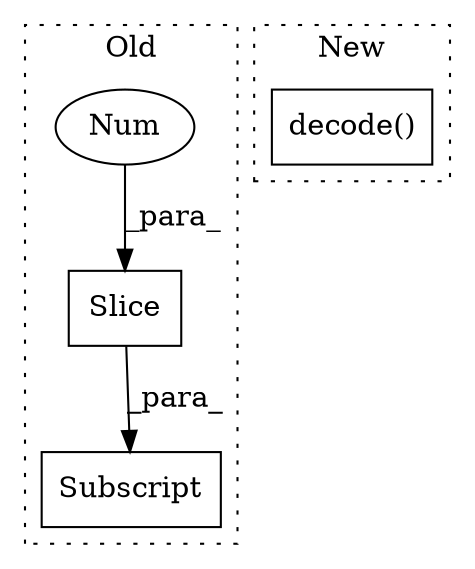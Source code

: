 digraph G {
subgraph cluster0 {
1 [label="Slice" a="80" s="8651" l="3" shape="box"];
3 [label="Subscript" a="63" s="8638,0" l="17,0" shape="box"];
4 [label="Num" a="76" s="8651" l="2" shape="ellipse"];
label = "Old";
style="dotted";
}
subgraph cluster1 {
2 [label="decode()" a="75" s="8453,8474" l="12,1" shape="box"];
label = "New";
style="dotted";
}
1 -> 3 [label="_para_"];
4 -> 1 [label="_para_"];
}